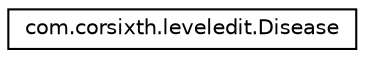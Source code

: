digraph "Graphical Class Hierarchy"
{
 // LATEX_PDF_SIZE
  edge [fontname="Helvetica",fontsize="10",labelfontname="Helvetica",labelfontsize="10"];
  node [fontname="Helvetica",fontsize="10",shape=record];
  rankdir="LR";
  Node0 [label="com.corsixth.leveledit.Disease",height=0.2,width=0.4,color="black", fillcolor="white", style="filled",URL="$classcom_1_1corsixth_1_1leveledit_1_1Disease.html",tooltip=" "];
}
